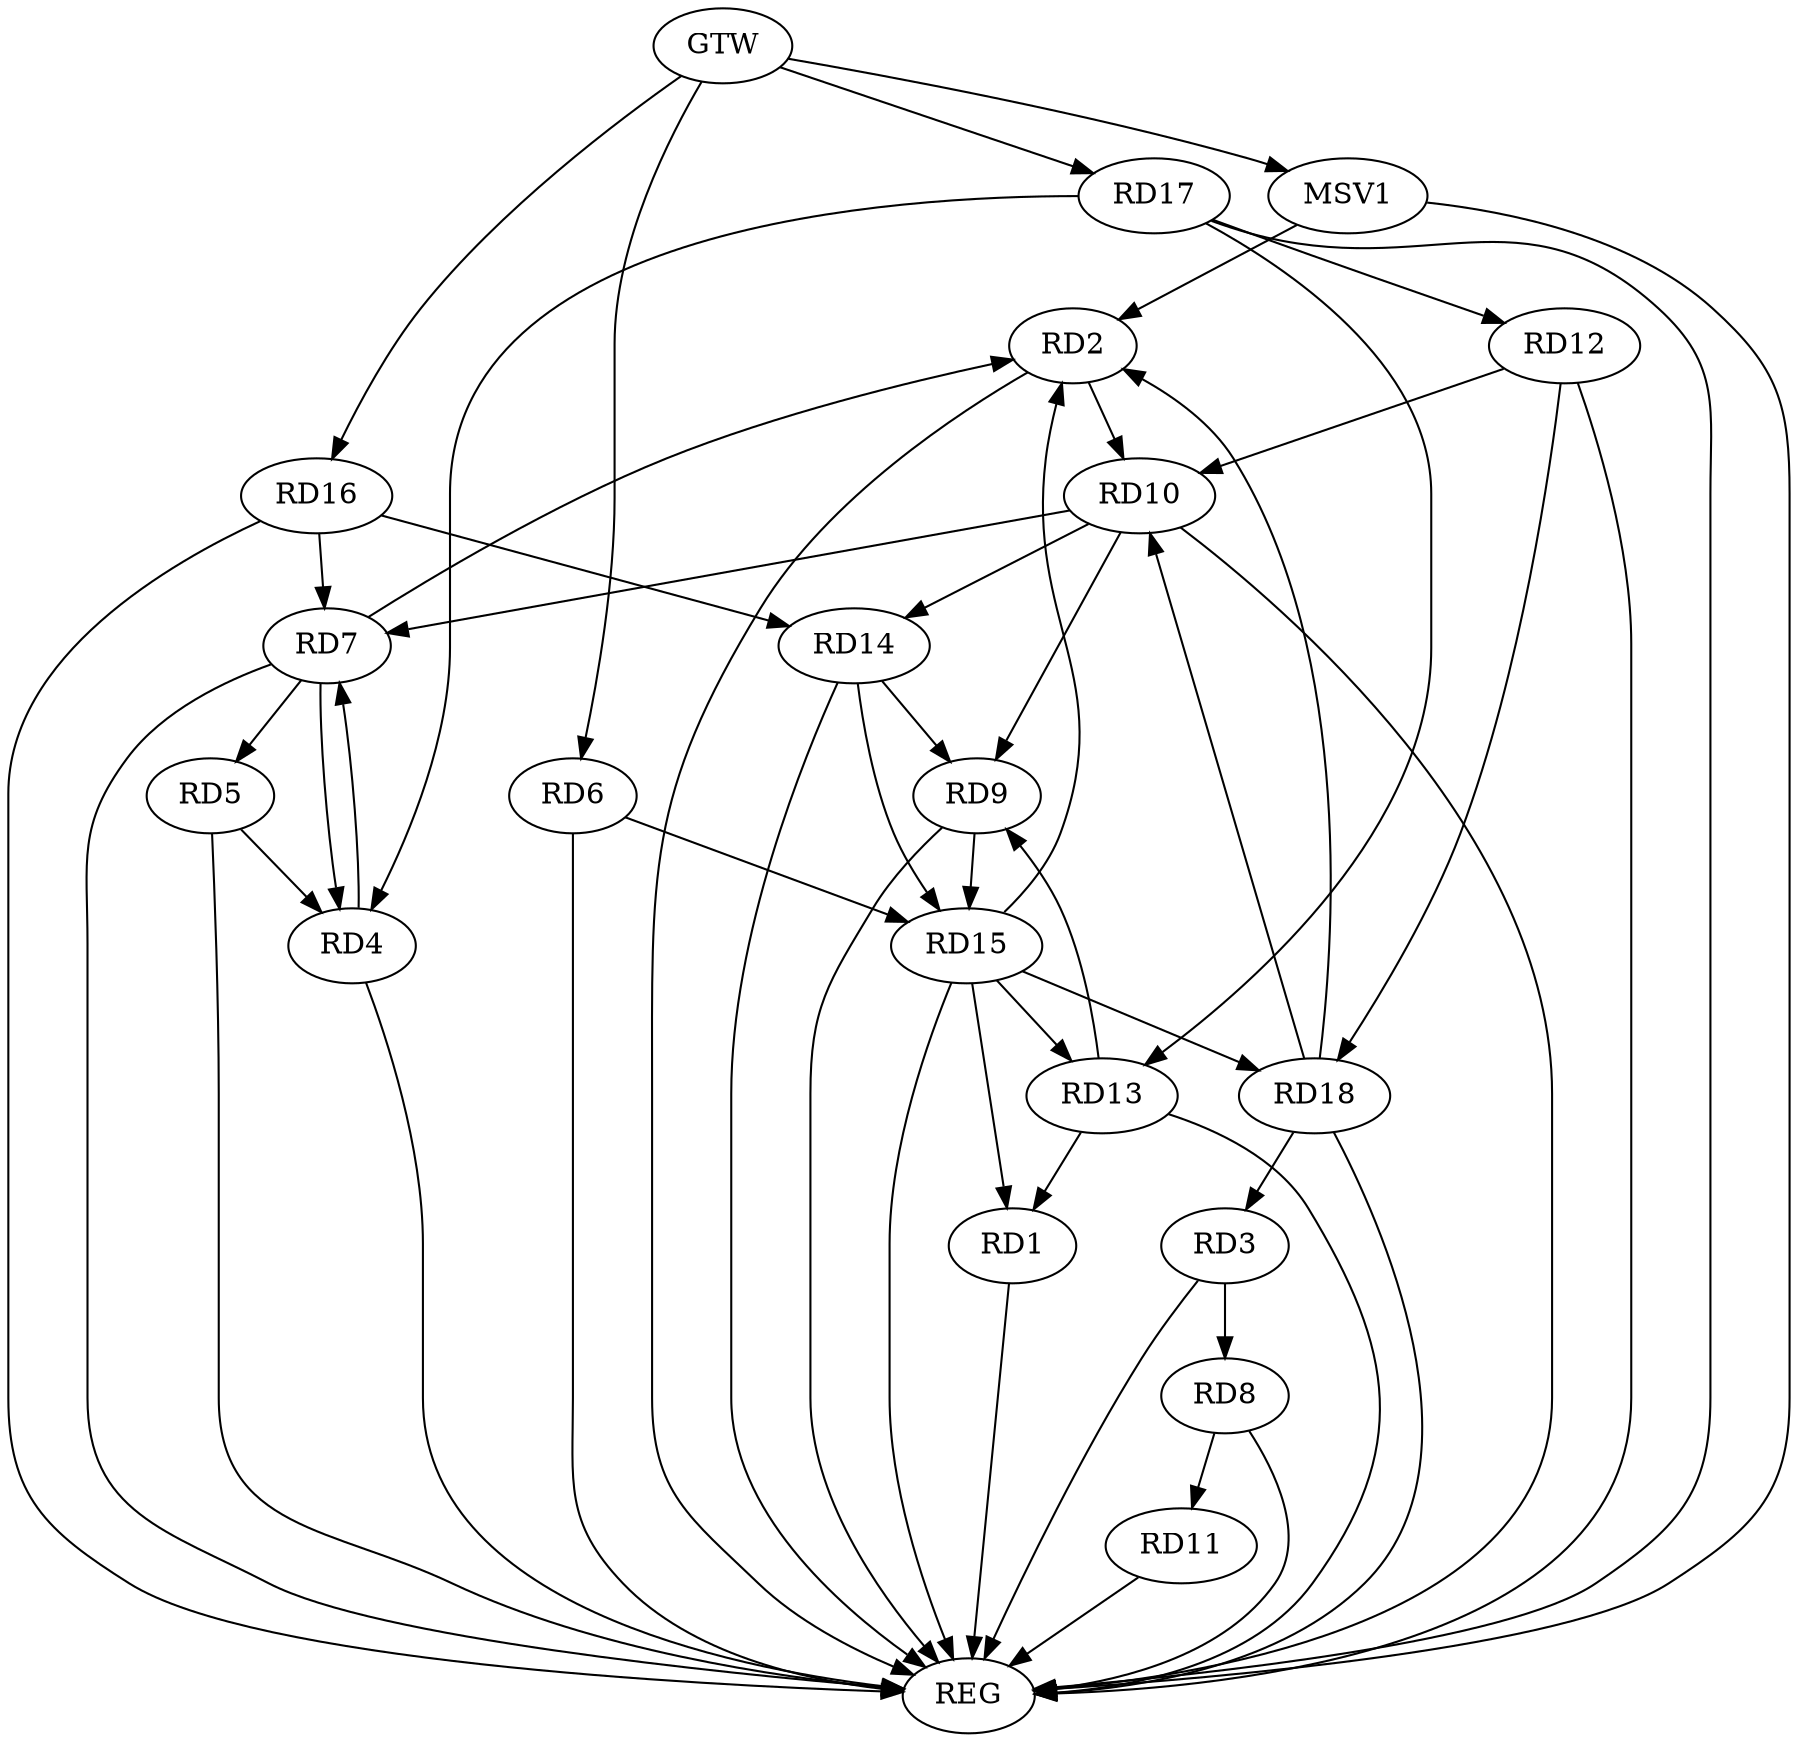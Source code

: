 strict digraph G {
  RD1 [ label="RD1" ];
  RD2 [ label="RD2" ];
  RD3 [ label="RD3" ];
  RD4 [ label="RD4" ];
  RD5 [ label="RD5" ];
  RD6 [ label="RD6" ];
  RD7 [ label="RD7" ];
  RD8 [ label="RD8" ];
  RD9 [ label="RD9" ];
  RD10 [ label="RD10" ];
  RD11 [ label="RD11" ];
  RD12 [ label="RD12" ];
  RD13 [ label="RD13" ];
  RD14 [ label="RD14" ];
  RD15 [ label="RD15" ];
  RD16 [ label="RD16" ];
  RD17 [ label="RD17" ];
  RD18 [ label="RD18" ];
  GTW [ label="GTW" ];
  REG [ label="REG" ];
  MSV1 [ label="MSV1" ];
  RD13 -> RD1;
  RD15 -> RD1;
  RD7 -> RD2;
  RD2 -> RD10;
  RD15 -> RD2;
  RD18 -> RD2;
  RD3 -> RD8;
  RD18 -> RD3;
  RD5 -> RD4;
  RD4 -> RD7;
  RD7 -> RD4;
  RD17 -> RD4;
  RD7 -> RD5;
  RD6 -> RD15;
  RD10 -> RD7;
  RD16 -> RD7;
  RD8 -> RD11;
  RD10 -> RD9;
  RD13 -> RD9;
  RD14 -> RD9;
  RD9 -> RD15;
  RD12 -> RD10;
  RD10 -> RD14;
  RD18 -> RD10;
  RD17 -> RD12;
  RD12 -> RD18;
  RD15 -> RD13;
  RD17 -> RD13;
  RD14 -> RD15;
  RD16 -> RD14;
  RD15 -> RD18;
  GTW -> RD6;
  GTW -> RD16;
  GTW -> RD17;
  RD1 -> REG;
  RD2 -> REG;
  RD3 -> REG;
  RD4 -> REG;
  RD5 -> REG;
  RD6 -> REG;
  RD7 -> REG;
  RD8 -> REG;
  RD9 -> REG;
  RD10 -> REG;
  RD11 -> REG;
  RD12 -> REG;
  RD13 -> REG;
  RD14 -> REG;
  RD15 -> REG;
  RD16 -> REG;
  RD17 -> REG;
  RD18 -> REG;
  MSV1 -> RD2;
  GTW -> MSV1;
  MSV1 -> REG;
}
